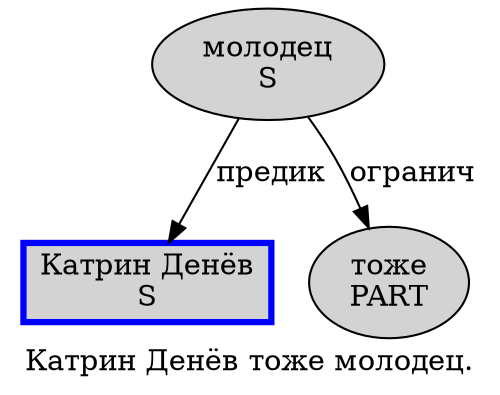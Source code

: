 digraph SENTENCE_1107 {
	graph [label="Катрин Денёв тоже молодец."]
	node [style=filled]
		0 [label="Катрин Денёв
S" color=blue fillcolor=lightgray penwidth=3 shape=box]
		1 [label="тоже
PART" color="" fillcolor=lightgray penwidth=1 shape=ellipse]
		2 [label="молодец
S" color="" fillcolor=lightgray penwidth=1 shape=ellipse]
			2 -> 0 [label="предик"]
			2 -> 1 [label="огранич"]
}